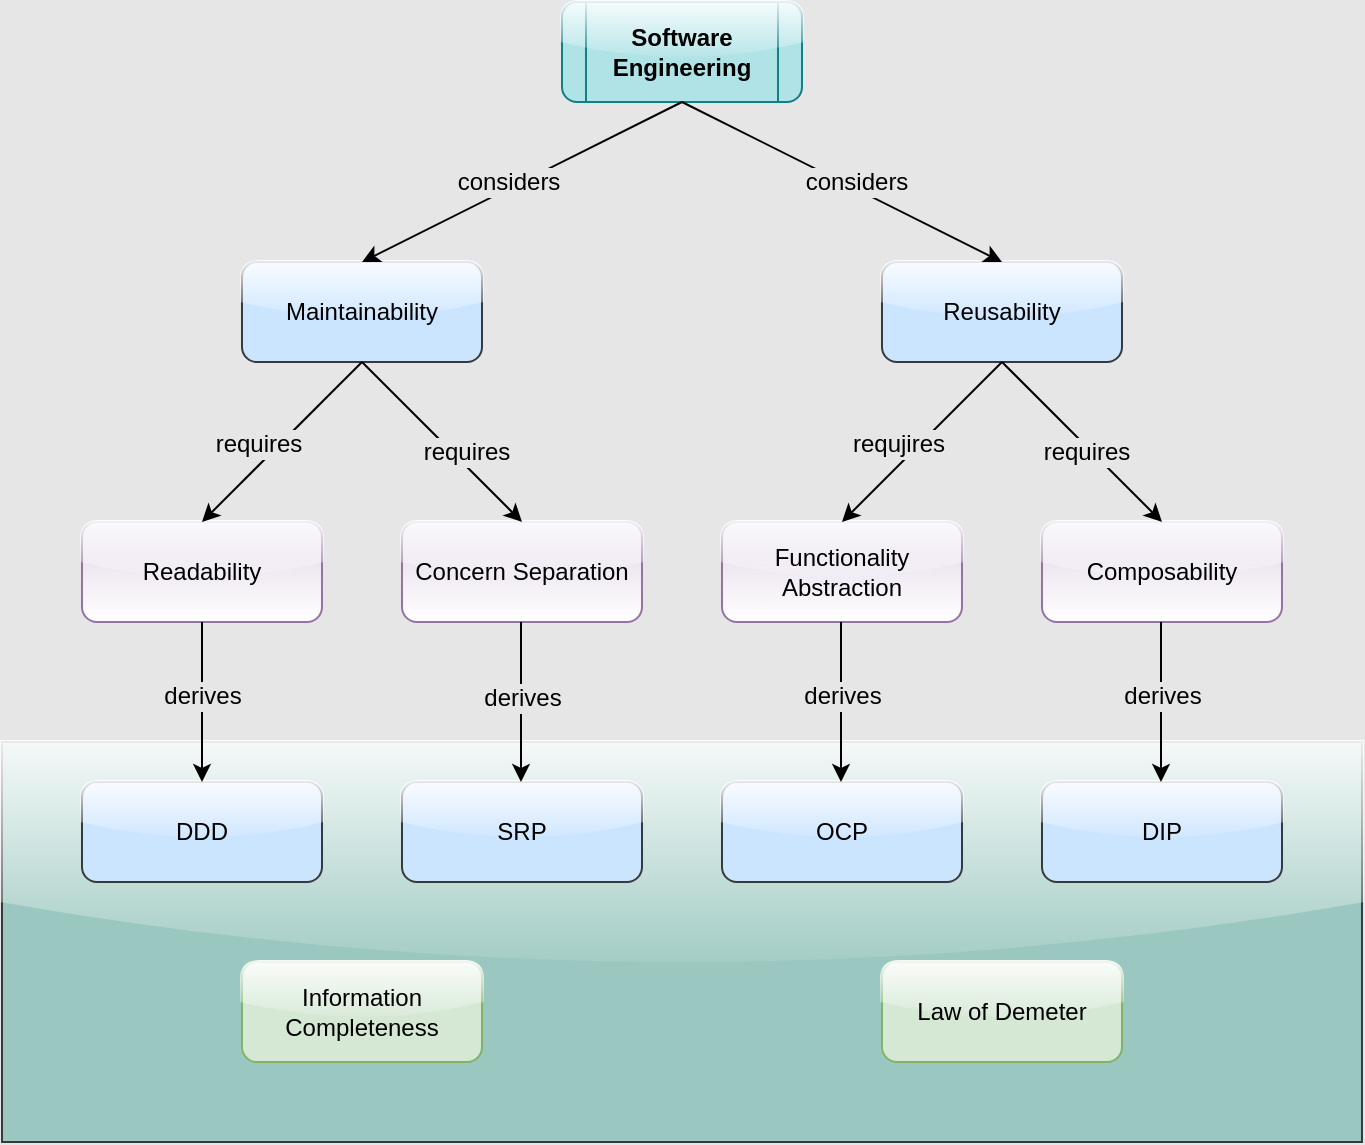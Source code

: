 <mxfile version="12.4.2" type="device" pages="1"><diagram id="llnVwAHEl8Ta32pZBreB" name="Page-1"><mxGraphModel dx="1086" dy="918" grid="1" gridSize="10" guides="1" tooltips="1" connect="1" arrows="1" fold="1" page="1" pageScale="1" pageWidth="1100" pageHeight="850" background="#E6E6E6" math="0" shadow="0"><root><mxCell id="0"/><mxCell id="1" parent="0"/><mxCell id="uTRBv5GEyW7FSntAVVKR-71" value="" style="rounded=0;whiteSpace=wrap;html=1;glass=1;comic=0;labelBackgroundColor=#E6E6E6;fillColor=#9AC7BF;strokeColor=#36393d;" parent="1" vertex="1"><mxGeometry x="120" y="480" width="680" height="200" as="geometry"/></mxCell><mxCell id="uTRBv5GEyW7FSntAVVKR-8" value="DIP" style="rounded=1;whiteSpace=wrap;html=1;fillColor=#cce5ff;strokeColor=#36393d;glass=1;" parent="1" vertex="1"><mxGeometry x="640" y="500" width="120" height="50" as="geometry"/></mxCell><mxCell id="uTRBv5GEyW7FSntAVVKR-9" value="SRP" style="rounded=1;whiteSpace=wrap;html=1;fillColor=#cce5ff;strokeColor=#36393d;glass=1;" parent="1" vertex="1"><mxGeometry x="320" y="500" width="120" height="50" as="geometry"/></mxCell><mxCell id="uTRBv5GEyW7FSntAVVKR-23" value="Law of Demeter" style="rounded=1;whiteSpace=wrap;html=1;fillColor=#d5e8d4;strokeColor=#82b366;glass=1;" parent="1" vertex="1"><mxGeometry x="560" y="590" width="120" height="50" as="geometry"/></mxCell><mxCell id="uTRBv5GEyW7FSntAVVKR-35" value="OCP" style="rounded=1;whiteSpace=wrap;html=1;fillColor=#cce5ff;strokeColor=#36393d;glass=1;" parent="1" vertex="1"><mxGeometry x="480" y="500" width="120" height="50" as="geometry"/></mxCell><mxCell id="uTRBv5GEyW7FSntAVVKR-36" value="Information Completeness" style="rounded=1;whiteSpace=wrap;html=1;fillColor=#d5e8d4;strokeColor=#82b366;glass=1;" parent="1" vertex="1"><mxGeometry x="240" y="590" width="120" height="50" as="geometry"/></mxCell><mxCell id="uTRBv5GEyW7FSntAVVKR-37" value="DDD" style="rounded=1;whiteSpace=wrap;html=1;fillColor=#cce5ff;strokeColor=#36393d;glass=1;" parent="1" vertex="1"><mxGeometry x="160" y="500" width="120" height="50" as="geometry"/></mxCell><mxCell id="uTRBv5GEyW7FSntAVVKR-38" value="&lt;b&gt;Software Engineering&lt;/b&gt;" style="shape=process;whiteSpace=wrap;html=1;backgroundOutline=1;fillColor=#b0e3e6;strokeColor=#0e8088;glass=1;comic=0;rounded=1;" parent="1" vertex="1"><mxGeometry x="400" y="110" width="120" height="50" as="geometry"/></mxCell><mxCell id="uTRBv5GEyW7FSntAVVKR-39" value="Maintainability" style="rounded=1;whiteSpace=wrap;html=1;fillColor=#cce5ff;strokeColor=#36393d;glass=1;" parent="1" vertex="1"><mxGeometry x="240" y="240" width="120" height="50" as="geometry"/></mxCell><mxCell id="uTRBv5GEyW7FSntAVVKR-40" value="Reusability" style="rounded=1;whiteSpace=wrap;html=1;fillColor=#cce5ff;strokeColor=#36393d;glass=1;" parent="1" vertex="1"><mxGeometry x="560" y="240" width="120" height="50" as="geometry"/></mxCell><mxCell id="uTRBv5GEyW7FSntAVVKR-41" value="" style="endArrow=classic;html=1;entryX=0.5;entryY=0;entryDx=0;entryDy=0;exitX=0.5;exitY=1;exitDx=0;exitDy=0;" parent="1" source="uTRBv5GEyW7FSntAVVKR-38" target="uTRBv5GEyW7FSntAVVKR-39" edge="1"><mxGeometry width="50" height="50" relative="1" as="geometry"><mxPoint x="340" y="370" as="sourcePoint"/><mxPoint x="390" y="320" as="targetPoint"/></mxGeometry></mxCell><mxCell id="uTRBv5GEyW7FSntAVVKR-42" value="considers" style="text;html=1;align=center;verticalAlign=middle;resizable=0;points=[];;labelBackgroundColor=#E6E6E6;" parent="uTRBv5GEyW7FSntAVVKR-41" vertex="1" connectable="0"><mxGeometry x="-0.116" y="-3" relative="1" as="geometry"><mxPoint x="-14.97" y="7.45" as="offset"/></mxGeometry></mxCell><mxCell id="uTRBv5GEyW7FSntAVVKR-43" value="" style="endArrow=classic;html=1;entryX=0.5;entryY=0;entryDx=0;entryDy=0;exitX=0.5;exitY=1;exitDx=0;exitDy=0;" parent="1" source="uTRBv5GEyW7FSntAVVKR-38" target="uTRBv5GEyW7FSntAVVKR-40" edge="1"><mxGeometry width="50" height="50" relative="1" as="geometry"><mxPoint x="610" y="470" as="sourcePoint"/><mxPoint x="660" y="420" as="targetPoint"/></mxGeometry></mxCell><mxCell id="uTRBv5GEyW7FSntAVVKR-44" value="considers" style="text;html=1;align=center;verticalAlign=middle;resizable=0;points=[];;labelBackgroundColor=#E6E6E6;" parent="uTRBv5GEyW7FSntAVVKR-43" vertex="1" connectable="0"><mxGeometry x="-0.121" y="1" relative="1" as="geometry"><mxPoint x="15.74" y="5.61" as="offset"/></mxGeometry></mxCell><mxCell id="uTRBv5GEyW7FSntAVVKR-45" value="Functionality Abstraction" style="rounded=1;whiteSpace=wrap;html=1;fillColor=#e1d5e7;strokeColor=#9673a6;glass=1;gradientColor=#ffffff;" parent="1" vertex="1"><mxGeometry x="480" y="370" width="120" height="50" as="geometry"/></mxCell><mxCell id="uTRBv5GEyW7FSntAVVKR-46" value="Composability" style="rounded=1;whiteSpace=wrap;html=1;fillColor=#e1d5e7;strokeColor=#9673a6;glass=1;gradientColor=#ffffff;" parent="1" vertex="1"><mxGeometry x="640" y="370" width="120" height="50" as="geometry"/></mxCell><mxCell id="uTRBv5GEyW7FSntAVVKR-47" value="Concern Separation" style="rounded=1;whiteSpace=wrap;html=1;fillColor=#e1d5e7;strokeColor=#9673a6;glass=1;gradientColor=#ffffff;" parent="1" vertex="1"><mxGeometry x="320" y="370" width="120" height="50" as="geometry"/></mxCell><mxCell id="uTRBv5GEyW7FSntAVVKR-48" value="" style="endArrow=classic;html=1;entryX=0.5;entryY=0;entryDx=0;entryDy=0;exitX=0.5;exitY=1;exitDx=0;exitDy=0;" parent="1" source="uTRBv5GEyW7FSntAVVKR-39" target="uTRBv5GEyW7FSntAVVKR-47" edge="1"><mxGeometry width="50" height="50" relative="1" as="geometry"><mxPoint x="590" y="490" as="sourcePoint"/><mxPoint x="470" y="570" as="targetPoint"/></mxGeometry></mxCell><mxCell id="uTRBv5GEyW7FSntAVVKR-49" value="requires" style="text;html=1;align=center;verticalAlign=middle;resizable=0;points=[];;labelBackgroundColor=#E6E6E6;" parent="uTRBv5GEyW7FSntAVVKR-48" vertex="1" connectable="0"><mxGeometry x="-0.116" y="-3" relative="1" as="geometry"><mxPoint x="18.82" y="7.45" as="offset"/></mxGeometry></mxCell><mxCell id="uTRBv5GEyW7FSntAVVKR-50" value="" style="endArrow=classic;html=1;entryX=0.5;entryY=0;entryDx=0;entryDy=0;exitX=0.5;exitY=1;exitDx=0;exitDy=0;" parent="1" source="uTRBv5GEyW7FSntAVVKR-40" target="uTRBv5GEyW7FSntAVVKR-45" edge="1"><mxGeometry width="50" height="50" relative="1" as="geometry"><mxPoint x="570" y="520" as="sourcePoint"/><mxPoint x="450" y="600" as="targetPoint"/></mxGeometry></mxCell><mxCell id="uTRBv5GEyW7FSntAVVKR-51" value="requjires" style="text;html=1;align=center;verticalAlign=middle;resizable=0;points=[];;labelBackgroundColor=#E6E6E6;" parent="uTRBv5GEyW7FSntAVVKR-50" vertex="1" connectable="0"><mxGeometry x="-0.116" y="-3" relative="1" as="geometry"><mxPoint x="-14.97" y="7.45" as="offset"/></mxGeometry></mxCell><mxCell id="uTRBv5GEyW7FSntAVVKR-52" value="" style="endArrow=classic;html=1;entryX=0.5;entryY=0;entryDx=0;entryDy=0;exitX=0.5;exitY=1;exitDx=0;exitDy=0;" parent="1" source="uTRBv5GEyW7FSntAVVKR-40" target="uTRBv5GEyW7FSntAVVKR-46" edge="1"><mxGeometry width="50" height="50" relative="1" as="geometry"><mxPoint x="700" y="510" as="sourcePoint"/><mxPoint x="580" y="590" as="targetPoint"/></mxGeometry></mxCell><mxCell id="uTRBv5GEyW7FSntAVVKR-53" value="requires" style="text;html=1;align=center;verticalAlign=middle;resizable=0;points=[];;labelBackgroundColor=#E6E6E6;" parent="uTRBv5GEyW7FSntAVVKR-52" vertex="1" connectable="0"><mxGeometry x="-0.116" y="-3" relative="1" as="geometry"><mxPoint x="8.82" y="7.45" as="offset"/></mxGeometry></mxCell><mxCell id="uTRBv5GEyW7FSntAVVKR-54" value="Readability" style="rounded=1;whiteSpace=wrap;html=1;fillColor=#e1d5e7;strokeColor=#9673a6;gradientColor=#ffffff;glass=1;" parent="1" vertex="1"><mxGeometry x="160" y="370" width="120" height="50" as="geometry"/></mxCell><mxCell id="uTRBv5GEyW7FSntAVVKR-55" value="" style="endArrow=classic;html=1;entryX=0.5;entryY=0;entryDx=0;entryDy=0;exitX=0.5;exitY=1;exitDx=0;exitDy=0;" parent="1" source="uTRBv5GEyW7FSntAVVKR-39" target="uTRBv5GEyW7FSntAVVKR-54" edge="1"><mxGeometry width="50" height="50" relative="1" as="geometry"><mxPoint x="370" y="490" as="sourcePoint"/><mxPoint x="490" y="560" as="targetPoint"/></mxGeometry></mxCell><mxCell id="uTRBv5GEyW7FSntAVVKR-56" value="requires" style="text;html=1;align=center;verticalAlign=middle;resizable=0;points=[];;labelBackgroundColor=#E6E6E6;" parent="uTRBv5GEyW7FSntAVVKR-55" vertex="1" connectable="0"><mxGeometry x="-0.116" y="-3" relative="1" as="geometry"><mxPoint x="-14.97" y="7.45" as="offset"/></mxGeometry></mxCell><mxCell id="uTRBv5GEyW7FSntAVVKR-57" value="" style="endArrow=classic;html=1;exitX=0.5;exitY=1;exitDx=0;exitDy=0;entryX=0.5;entryY=0;entryDx=0;entryDy=0;" parent="1" source="uTRBv5GEyW7FSntAVVKR-54" target="uTRBv5GEyW7FSntAVVKR-37" edge="1"><mxGeometry width="50" height="50" relative="1" as="geometry"><mxPoint x="210" y="450" as="sourcePoint"/><mxPoint x="210" y="610" as="targetPoint"/></mxGeometry></mxCell><mxCell id="uTRBv5GEyW7FSntAVVKR-58" value="derives" style="text;html=1;align=center;verticalAlign=middle;resizable=0;points=[];;labelBackgroundColor=#E6E6E6;" parent="uTRBv5GEyW7FSntAVVKR-57" vertex="1" connectable="0"><mxGeometry x="-0.116" y="-3" relative="1" as="geometry"><mxPoint x="3.0" y="1.0" as="offset"/></mxGeometry></mxCell><mxCell id="uTRBv5GEyW7FSntAVVKR-65" value="" style="endArrow=classic;html=1;exitX=0.5;exitY=1;exitDx=0;exitDy=0;entryX=0.5;entryY=0;entryDx=0;entryDy=0;" parent="1" edge="1"><mxGeometry width="50" height="50" relative="1" as="geometry"><mxPoint x="379.5" y="420" as="sourcePoint"/><mxPoint x="379.5" y="500" as="targetPoint"/></mxGeometry></mxCell><mxCell id="uTRBv5GEyW7FSntAVVKR-66" value="derives" style="text;html=1;align=center;verticalAlign=middle;resizable=0;points=[];;labelBackgroundColor=#E6E6E6;" parent="uTRBv5GEyW7FSntAVVKR-65" vertex="1" connectable="0"><mxGeometry x="-0.116" y="-3" relative="1" as="geometry"><mxPoint x="3.0" y="2.45" as="offset"/></mxGeometry></mxCell><mxCell id="uTRBv5GEyW7FSntAVVKR-67" value="" style="endArrow=classic;html=1;exitX=0.5;exitY=1;exitDx=0;exitDy=0;entryX=0.5;entryY=0;entryDx=0;entryDy=0;" parent="1" edge="1"><mxGeometry width="50" height="50" relative="1" as="geometry"><mxPoint x="539.5" y="420" as="sourcePoint"/><mxPoint x="539.5" y="500" as="targetPoint"/></mxGeometry></mxCell><mxCell id="uTRBv5GEyW7FSntAVVKR-68" value="derives" style="text;html=1;align=center;verticalAlign=middle;resizable=0;points=[];;labelBackgroundColor=#E6E6E6;" parent="uTRBv5GEyW7FSntAVVKR-67" vertex="1" connectable="0"><mxGeometry x="-0.116" y="-3" relative="1" as="geometry"><mxPoint x="3.0" y="1.45" as="offset"/></mxGeometry></mxCell><mxCell id="uTRBv5GEyW7FSntAVVKR-69" value="" style="endArrow=classic;html=1;exitX=0.5;exitY=1;exitDx=0;exitDy=0;entryX=0.5;entryY=0;entryDx=0;entryDy=0;" parent="1" edge="1"><mxGeometry width="50" height="50" relative="1" as="geometry"><mxPoint x="699.5" y="420" as="sourcePoint"/><mxPoint x="699.5" y="500" as="targetPoint"/></mxGeometry></mxCell><mxCell id="uTRBv5GEyW7FSntAVVKR-70" value="derives" style="text;html=1;align=center;verticalAlign=middle;resizable=0;points=[];;labelBackgroundColor=#E6E6E6;" parent="uTRBv5GEyW7FSntAVVKR-69" vertex="1" connectable="0"><mxGeometry x="-0.116" y="-3" relative="1" as="geometry"><mxPoint x="3.0" y="1.45" as="offset"/></mxGeometry></mxCell></root></mxGraphModel></diagram></mxfile>